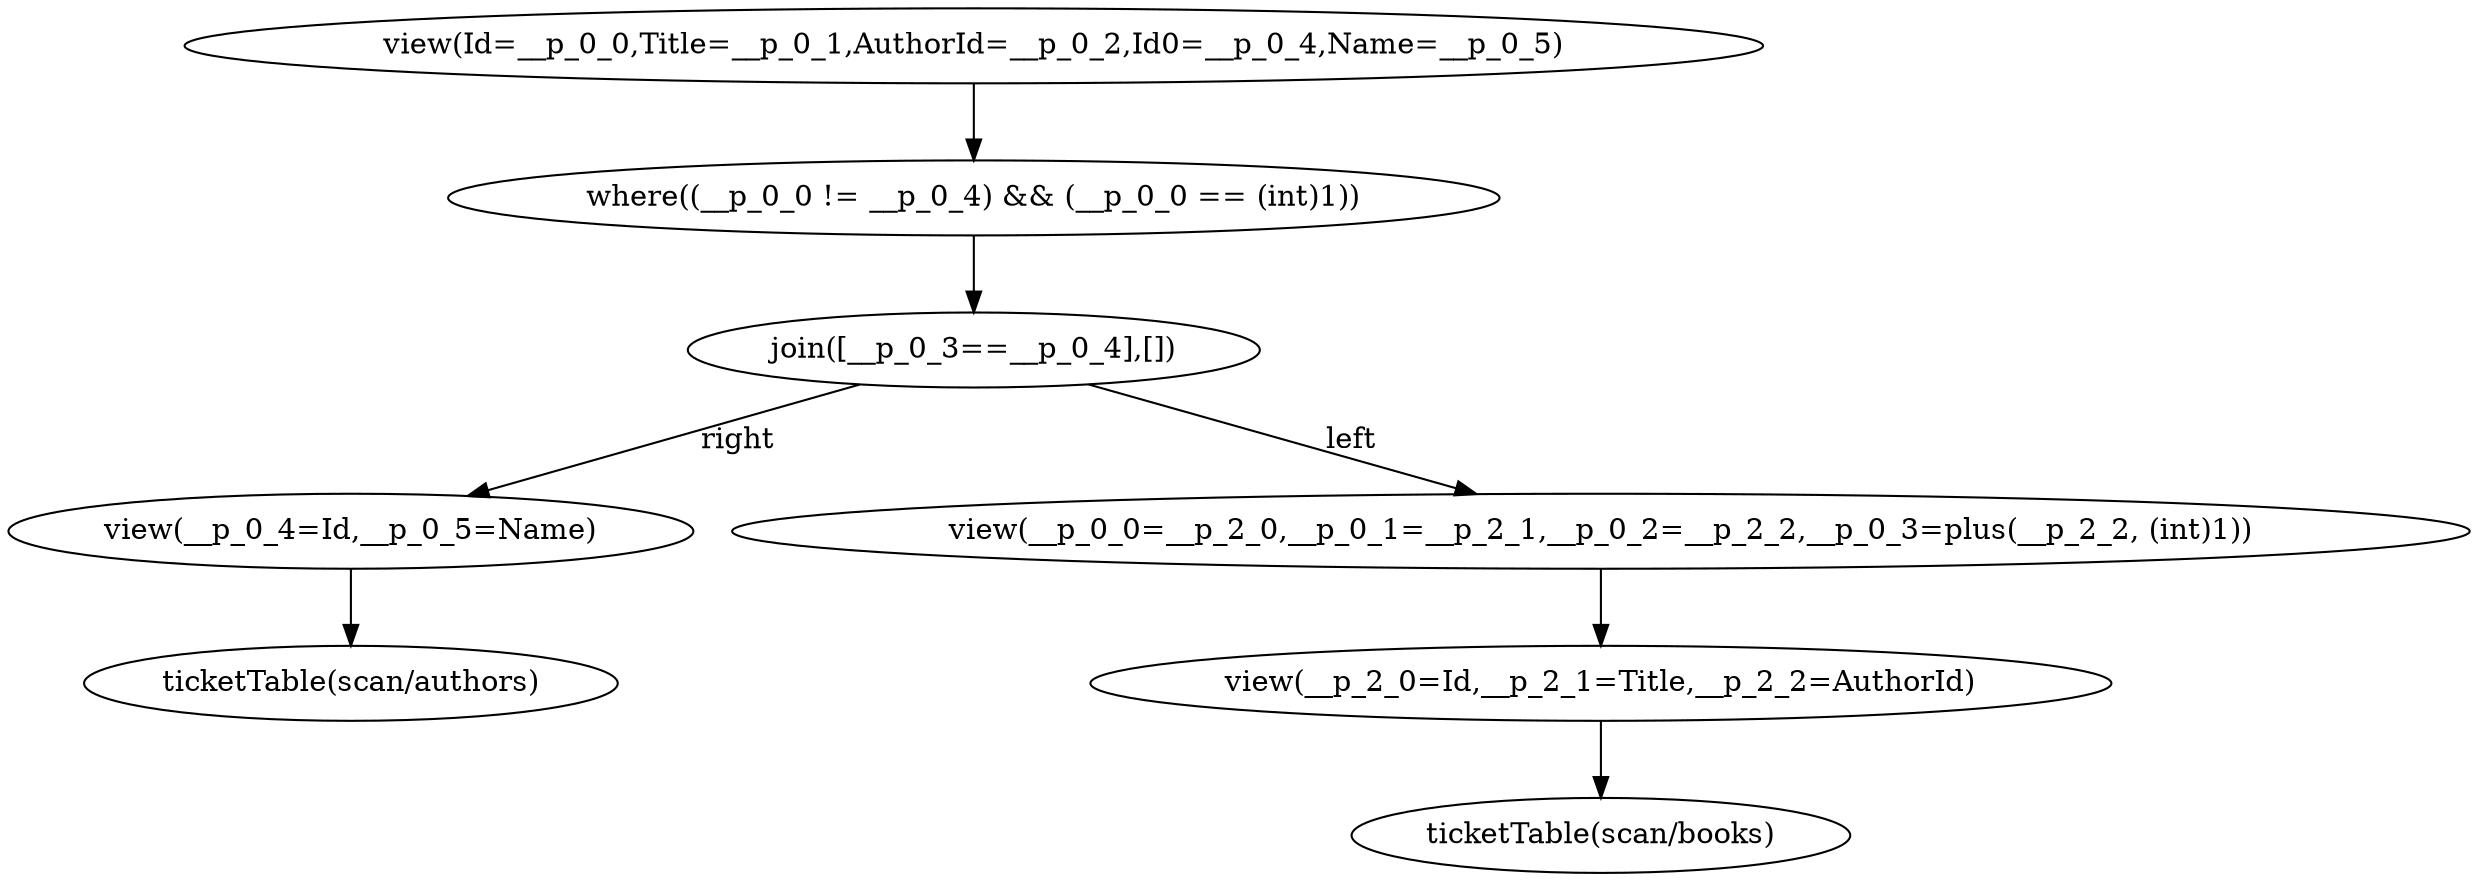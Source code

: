 digraph {
"op_0" ["label"="ticketTable(scan/authors)"]
"op_1" ["label"="ticketTable(scan/books)"]
"op_2" ["label"="view(__p_0_4=Id,__p_0_5=Name)"]
"op_3" ["label"="view(__p_2_0=Id,__p_2_1=Title,__p_2_2=AuthorId)"]
"op_4" ["label"="view(__p_0_0=__p_2_0,__p_0_1=__p_2_1,__p_0_2=__p_2_2,__p_0_3=plus(__p_2_2, (int)1))"]
"op_5" ["label"="join([__p_0_3==__p_0_4],[])"]
"op_6" ["label"="where((__p_0_0 != __p_0_4) && (__p_0_0 == (int)1))"]
"op_7" ["label"="view(Id=__p_0_0,Title=__p_0_1,AuthorId=__p_0_2,Id0=__p_0_4,Name=__p_0_5)"]
"op_2" -> "op_0"
"op_3" -> "op_1"
"op_4" -> "op_3"
"op_5" -> "op_4" ["label"="left"]
"op_5" -> "op_2" ["label"="right"]
"op_6" -> "op_5"
"op_7" -> "op_6"
}